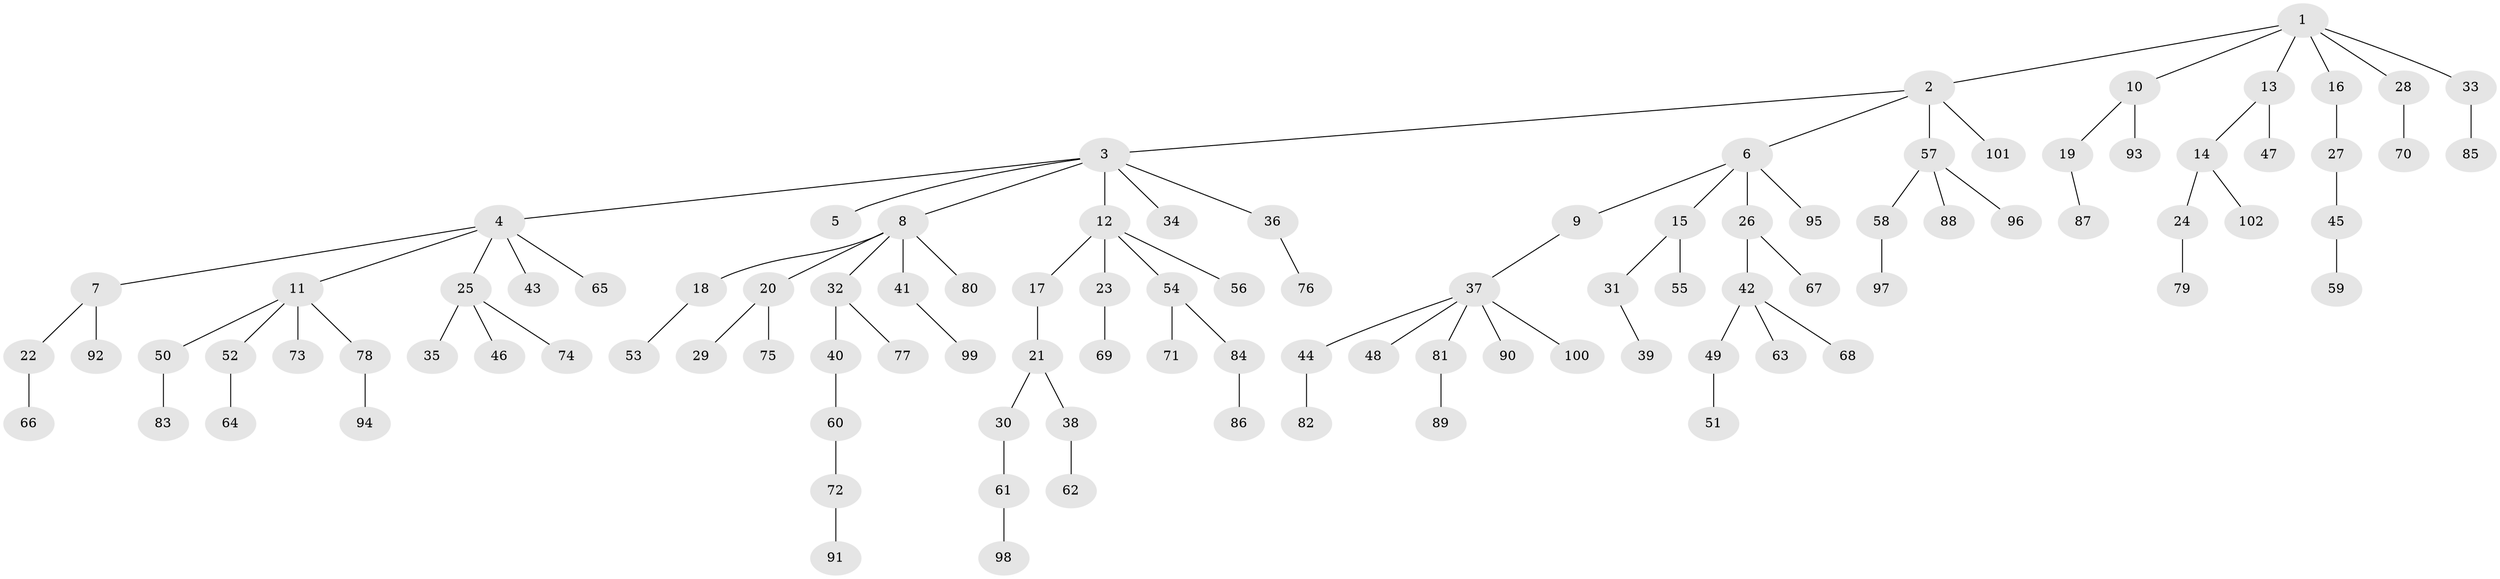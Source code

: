 // Generated by graph-tools (version 1.1) at 2025/26/03/09/25 03:26:25]
// undirected, 102 vertices, 101 edges
graph export_dot {
graph [start="1"]
  node [color=gray90,style=filled];
  1;
  2;
  3;
  4;
  5;
  6;
  7;
  8;
  9;
  10;
  11;
  12;
  13;
  14;
  15;
  16;
  17;
  18;
  19;
  20;
  21;
  22;
  23;
  24;
  25;
  26;
  27;
  28;
  29;
  30;
  31;
  32;
  33;
  34;
  35;
  36;
  37;
  38;
  39;
  40;
  41;
  42;
  43;
  44;
  45;
  46;
  47;
  48;
  49;
  50;
  51;
  52;
  53;
  54;
  55;
  56;
  57;
  58;
  59;
  60;
  61;
  62;
  63;
  64;
  65;
  66;
  67;
  68;
  69;
  70;
  71;
  72;
  73;
  74;
  75;
  76;
  77;
  78;
  79;
  80;
  81;
  82;
  83;
  84;
  85;
  86;
  87;
  88;
  89;
  90;
  91;
  92;
  93;
  94;
  95;
  96;
  97;
  98;
  99;
  100;
  101;
  102;
  1 -- 2;
  1 -- 10;
  1 -- 13;
  1 -- 16;
  1 -- 28;
  1 -- 33;
  2 -- 3;
  2 -- 6;
  2 -- 57;
  2 -- 101;
  3 -- 4;
  3 -- 5;
  3 -- 8;
  3 -- 12;
  3 -- 34;
  3 -- 36;
  4 -- 7;
  4 -- 11;
  4 -- 25;
  4 -- 43;
  4 -- 65;
  6 -- 9;
  6 -- 15;
  6 -- 26;
  6 -- 95;
  7 -- 22;
  7 -- 92;
  8 -- 18;
  8 -- 20;
  8 -- 32;
  8 -- 41;
  8 -- 80;
  9 -- 37;
  10 -- 19;
  10 -- 93;
  11 -- 50;
  11 -- 52;
  11 -- 73;
  11 -- 78;
  12 -- 17;
  12 -- 23;
  12 -- 54;
  12 -- 56;
  13 -- 14;
  13 -- 47;
  14 -- 24;
  14 -- 102;
  15 -- 31;
  15 -- 55;
  16 -- 27;
  17 -- 21;
  18 -- 53;
  19 -- 87;
  20 -- 29;
  20 -- 75;
  21 -- 30;
  21 -- 38;
  22 -- 66;
  23 -- 69;
  24 -- 79;
  25 -- 35;
  25 -- 46;
  25 -- 74;
  26 -- 42;
  26 -- 67;
  27 -- 45;
  28 -- 70;
  30 -- 61;
  31 -- 39;
  32 -- 40;
  32 -- 77;
  33 -- 85;
  36 -- 76;
  37 -- 44;
  37 -- 48;
  37 -- 81;
  37 -- 90;
  37 -- 100;
  38 -- 62;
  40 -- 60;
  41 -- 99;
  42 -- 49;
  42 -- 63;
  42 -- 68;
  44 -- 82;
  45 -- 59;
  49 -- 51;
  50 -- 83;
  52 -- 64;
  54 -- 71;
  54 -- 84;
  57 -- 58;
  57 -- 88;
  57 -- 96;
  58 -- 97;
  60 -- 72;
  61 -- 98;
  72 -- 91;
  78 -- 94;
  81 -- 89;
  84 -- 86;
}
